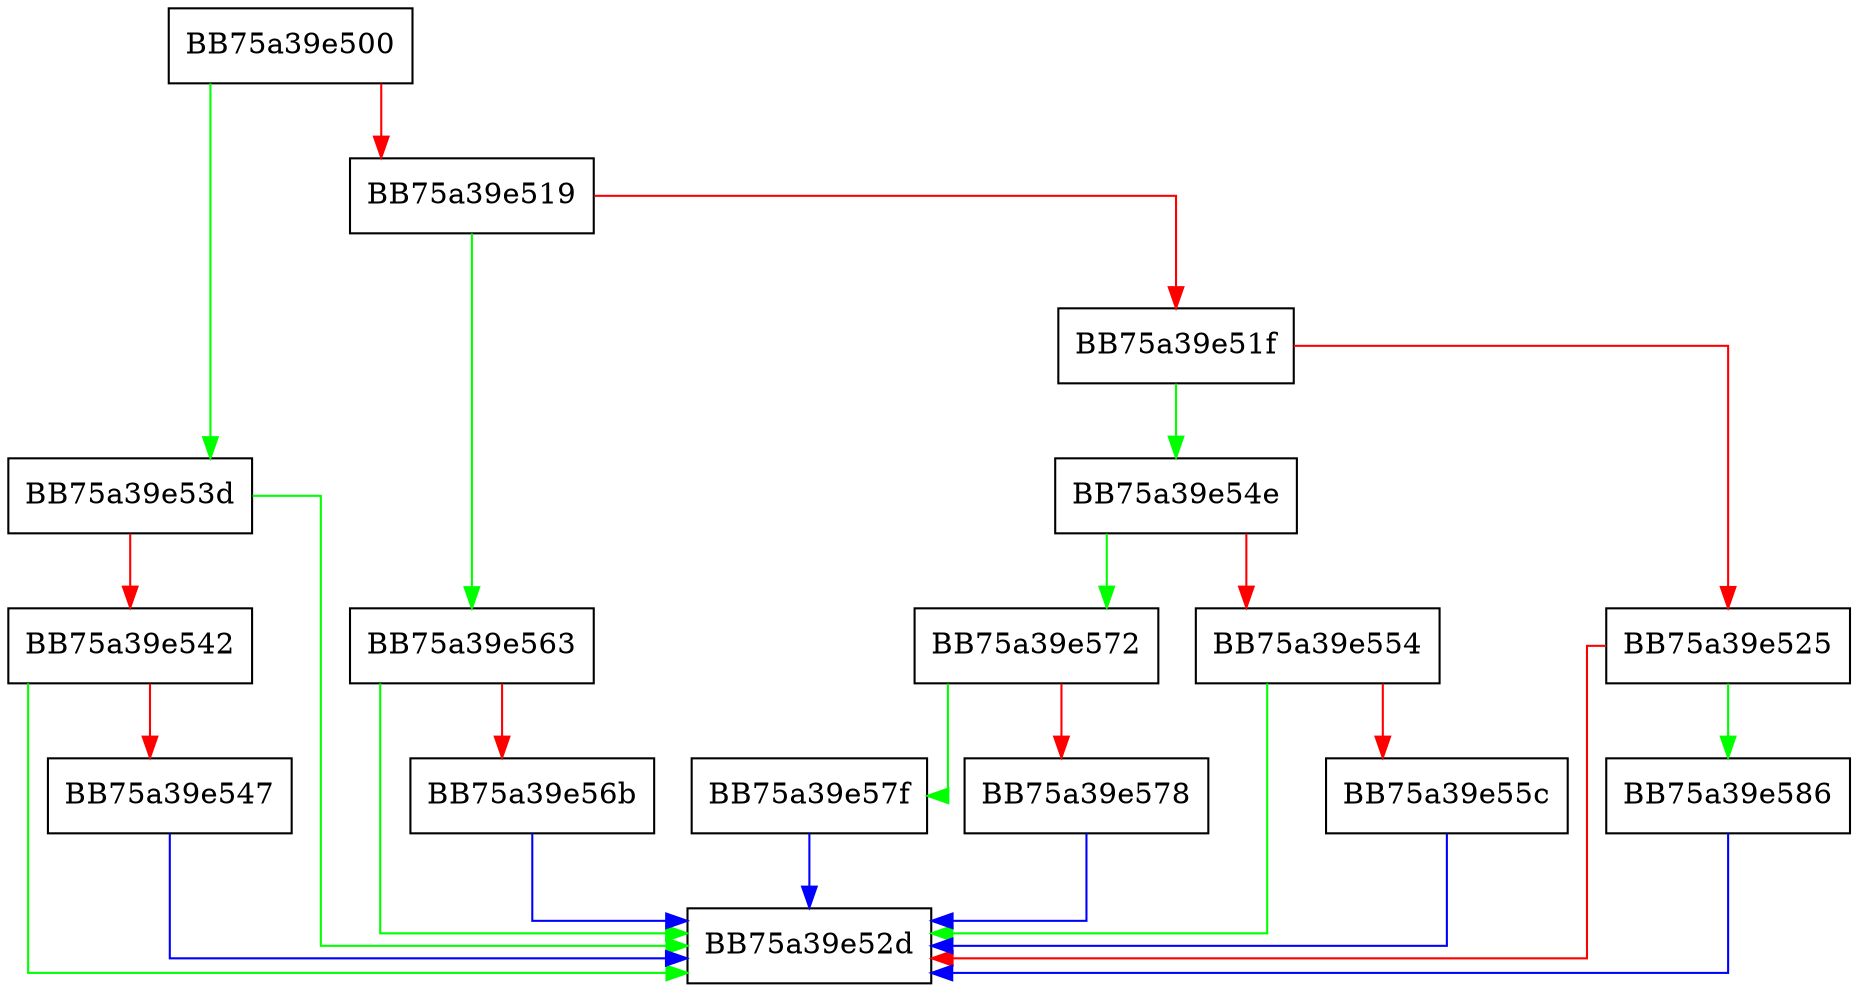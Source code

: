 digraph UpdateState {
  node [shape="box"];
  graph [splines=ortho];
  BB75a39e500 -> BB75a39e53d [color="green"];
  BB75a39e500 -> BB75a39e519 [color="red"];
  BB75a39e519 -> BB75a39e563 [color="green"];
  BB75a39e519 -> BB75a39e51f [color="red"];
  BB75a39e51f -> BB75a39e54e [color="green"];
  BB75a39e51f -> BB75a39e525 [color="red"];
  BB75a39e525 -> BB75a39e586 [color="green"];
  BB75a39e525 -> BB75a39e52d [color="red"];
  BB75a39e53d -> BB75a39e52d [color="green"];
  BB75a39e53d -> BB75a39e542 [color="red"];
  BB75a39e542 -> BB75a39e52d [color="green"];
  BB75a39e542 -> BB75a39e547 [color="red"];
  BB75a39e547 -> BB75a39e52d [color="blue"];
  BB75a39e54e -> BB75a39e572 [color="green"];
  BB75a39e54e -> BB75a39e554 [color="red"];
  BB75a39e554 -> BB75a39e52d [color="green"];
  BB75a39e554 -> BB75a39e55c [color="red"];
  BB75a39e55c -> BB75a39e52d [color="blue"];
  BB75a39e563 -> BB75a39e52d [color="green"];
  BB75a39e563 -> BB75a39e56b [color="red"];
  BB75a39e56b -> BB75a39e52d [color="blue"];
  BB75a39e572 -> BB75a39e57f [color="green"];
  BB75a39e572 -> BB75a39e578 [color="red"];
  BB75a39e578 -> BB75a39e52d [color="blue"];
  BB75a39e57f -> BB75a39e52d [color="blue"];
  BB75a39e586 -> BB75a39e52d [color="blue"];
}